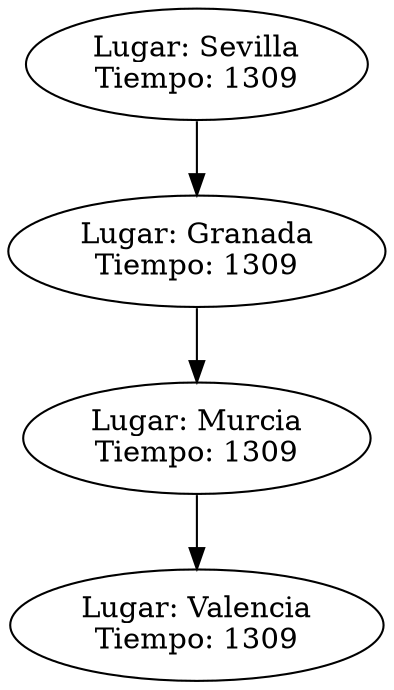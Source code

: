 digraph G {

1351032999[label="Lugar: Sevilla\nTiempo: 1309"]
1351032999->859448356
859448356[label="Lugar: Granada\nTiempo: 1309"]
859448356->735940693
735940693[label="Lugar: Murcia\nTiempo: 1309"]
735940693->959367847
959367847[label="Lugar: Valencia\nTiempo: 1309"]


}
